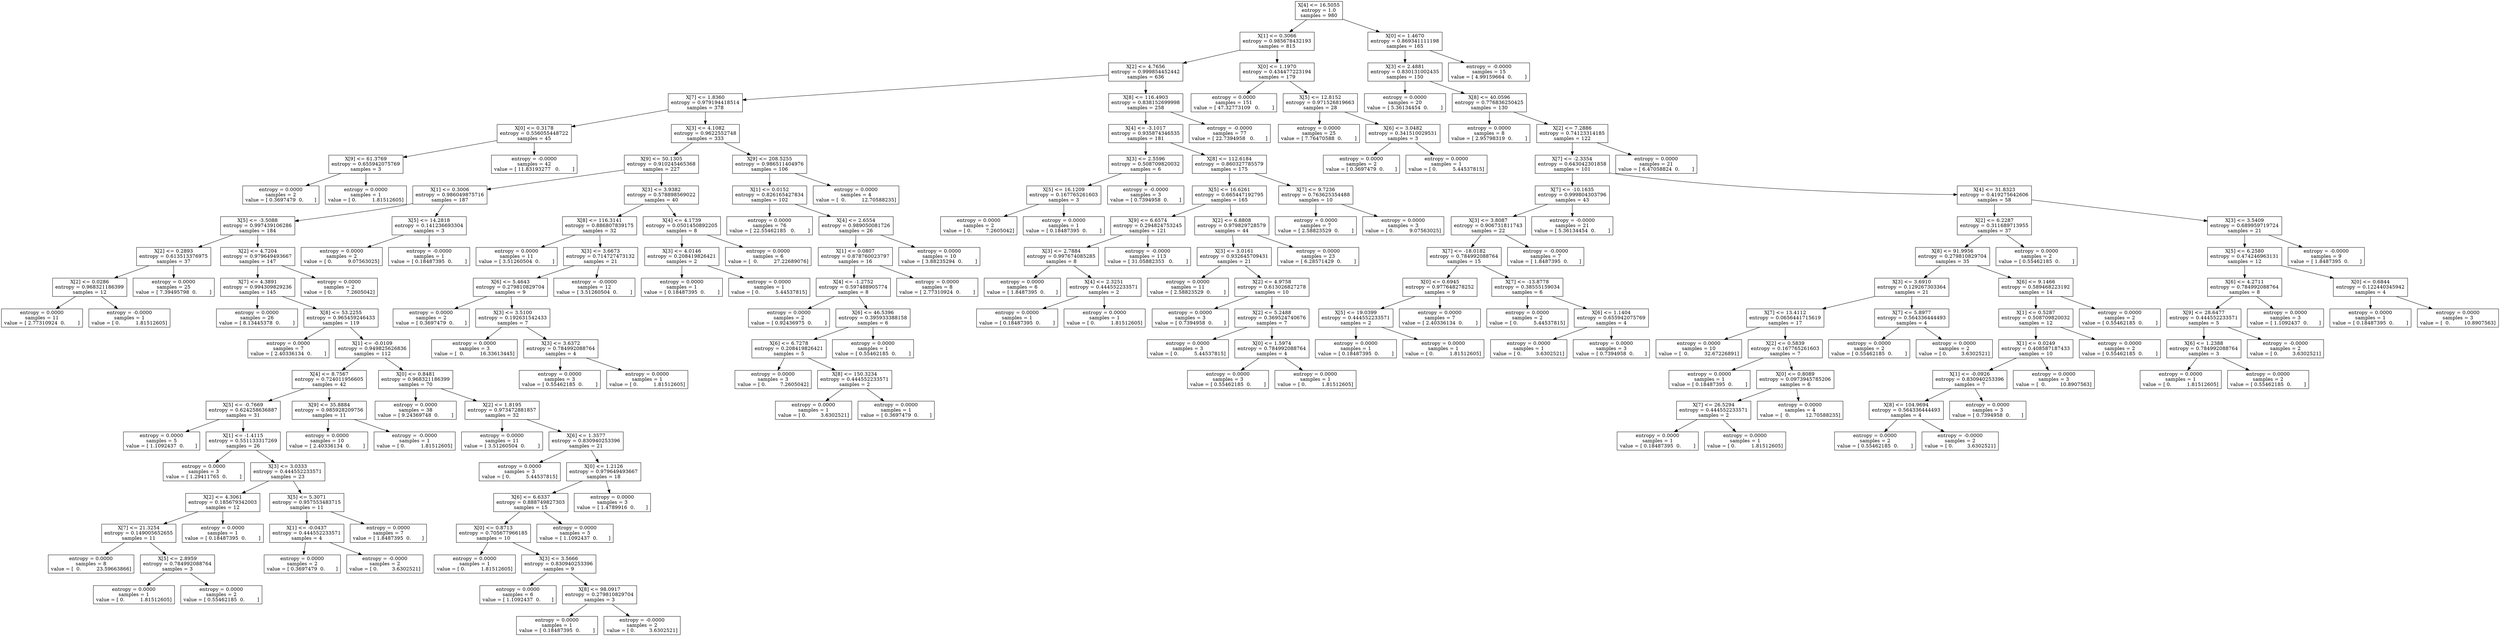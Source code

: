 digraph Tree {
0 [label="X[4] <= 16.5055\nentropy = 1.0\nsamples = 980", shape="box"] ;
1 [label="X[1] <= 0.3066\nentropy = 0.985678432193\nsamples = 815", shape="box"] ;
0 -> 1 ;
2 [label="X[2] <= 4.7656\nentropy = 0.999854452442\nsamples = 636", shape="box"] ;
1 -> 2 ;
3 [label="X[7] <= 1.8360\nentropy = 0.979194418514\nsamples = 378", shape="box"] ;
2 -> 3 ;
4 [label="X[0] <= 0.3178\nentropy = 0.556055448722\nsamples = 45", shape="box"] ;
3 -> 4 ;
5 [label="X[9] <= 61.3769\nentropy = 0.655942075769\nsamples = 3", shape="box"] ;
4 -> 5 ;
6 [label="entropy = 0.0000\nsamples = 2\nvalue = [ 0.3697479  0.       ]", shape="box"] ;
5 -> 6 ;
7 [label="entropy = 0.0000\nsamples = 1\nvalue = [ 0.          1.81512605]", shape="box"] ;
5 -> 7 ;
8 [label="entropy = -0.0000\nsamples = 42\nvalue = [ 11.83193277   0.        ]", shape="box"] ;
4 -> 8 ;
9 [label="X[3] <= 4.1082\nentropy = 0.9622552748\nsamples = 333", shape="box"] ;
3 -> 9 ;
10 [label="X[9] <= 50.1305\nentropy = 0.910245465368\nsamples = 227", shape="box"] ;
9 -> 10 ;
11 [label="X[1] <= 0.3006\nentropy = 0.986049875716\nsamples = 187", shape="box"] ;
10 -> 11 ;
12 [label="X[5] <= -3.5088\nentropy = 0.997439106286\nsamples = 184", shape="box"] ;
11 -> 12 ;
13 [label="X[2] <= 0.2893\nentropy = 0.613513376975\nsamples = 37", shape="box"] ;
12 -> 13 ;
14 [label="X[2] <= 0.0286\nentropy = 0.968321186399\nsamples = 12", shape="box"] ;
13 -> 14 ;
15 [label="entropy = 0.0000\nsamples = 11\nvalue = [ 2.77310924  0.        ]", shape="box"] ;
14 -> 15 ;
16 [label="entropy = -0.0000\nsamples = 1\nvalue = [ 0.          1.81512605]", shape="box"] ;
14 -> 16 ;
17 [label="entropy = 0.0000\nsamples = 25\nvalue = [ 7.39495798  0.        ]", shape="box"] ;
13 -> 17 ;
18 [label="X[2] <= 4.7204\nentropy = 0.979649493667\nsamples = 147", shape="box"] ;
12 -> 18 ;
19 [label="X[7] <= 4.3891\nentropy = 0.994309829236\nsamples = 145", shape="box"] ;
18 -> 19 ;
20 [label="entropy = 0.0000\nsamples = 26\nvalue = [ 8.13445378  0.        ]", shape="box"] ;
19 -> 20 ;
21 [label="X[8] <= 53.2255\nentropy = 0.965459246433\nsamples = 119", shape="box"] ;
19 -> 21 ;
22 [label="entropy = 0.0000\nsamples = 7\nvalue = [ 2.40336134  0.        ]", shape="box"] ;
21 -> 22 ;
23 [label="X[1] <= -0.0109\nentropy = 0.949825626836\nsamples = 112", shape="box"] ;
21 -> 23 ;
24 [label="X[4] <= 8.7567\nentropy = 0.724011956605\nsamples = 42", shape="box"] ;
23 -> 24 ;
25 [label="X[5] <= -0.7669\nentropy = 0.624258636887\nsamples = 31", shape="box"] ;
24 -> 25 ;
26 [label="entropy = 0.0000\nsamples = 5\nvalue = [ 1.1092437  0.       ]", shape="box"] ;
25 -> 26 ;
27 [label="X[1] <= -1.4115\nentropy = 0.551133317269\nsamples = 26", shape="box"] ;
25 -> 27 ;
28 [label="entropy = 0.0000\nsamples = 3\nvalue = [ 1.29411765  0.        ]", shape="box"] ;
27 -> 28 ;
29 [label="X[3] <= 3.0333\nentropy = 0.444552233571\nsamples = 23", shape="box"] ;
27 -> 29 ;
30 [label="X[2] <= 4.3061\nentropy = 0.185679342003\nsamples = 12", shape="box"] ;
29 -> 30 ;
31 [label="X[7] <= 21.3254\nentropy = 0.149005652655\nsamples = 11", shape="box"] ;
30 -> 31 ;
32 [label="entropy = 0.0000\nsamples = 8\nvalue = [  0.          23.59663866]", shape="box"] ;
31 -> 32 ;
33 [label="X[5] <= 2.8959\nentropy = 0.784992088764\nsamples = 3", shape="box"] ;
31 -> 33 ;
34 [label="entropy = 0.0000\nsamples = 1\nvalue = [ 0.          1.81512605]", shape="box"] ;
33 -> 34 ;
35 [label="entropy = 0.0000\nsamples = 2\nvalue = [ 0.55462185  0.        ]", shape="box"] ;
33 -> 35 ;
36 [label="entropy = 0.0000\nsamples = 1\nvalue = [ 0.18487395  0.        ]", shape="box"] ;
30 -> 36 ;
37 [label="X[5] <= 5.3071\nentropy = 0.957553483715\nsamples = 11", shape="box"] ;
29 -> 37 ;
38 [label="X[1] <= -0.0437\nentropy = 0.444552233571\nsamples = 4", shape="box"] ;
37 -> 38 ;
39 [label="entropy = 0.0000\nsamples = 2\nvalue = [ 0.3697479  0.       ]", shape="box"] ;
38 -> 39 ;
40 [label="entropy = -0.0000\nsamples = 2\nvalue = [ 0.         3.6302521]", shape="box"] ;
38 -> 40 ;
41 [label="entropy = 0.0000\nsamples = 7\nvalue = [ 1.8487395  0.       ]", shape="box"] ;
37 -> 41 ;
42 [label="X[9] <= 35.8884\nentropy = 0.985928209756\nsamples = 11", shape="box"] ;
24 -> 42 ;
43 [label="entropy = 0.0000\nsamples = 10\nvalue = [ 2.40336134  0.        ]", shape="box"] ;
42 -> 43 ;
44 [label="entropy = -0.0000\nsamples = 1\nvalue = [ 0.          1.81512605]", shape="box"] ;
42 -> 44 ;
45 [label="X[0] <= 0.8481\nentropy = 0.968321186399\nsamples = 70", shape="box"] ;
23 -> 45 ;
46 [label="entropy = 0.0000\nsamples = 38\nvalue = [ 9.24369748  0.        ]", shape="box"] ;
45 -> 46 ;
47 [label="X[2] <= 1.8195\nentropy = 0.973472881857\nsamples = 32", shape="box"] ;
45 -> 47 ;
48 [label="entropy = 0.0000\nsamples = 11\nvalue = [ 3.51260504  0.        ]", shape="box"] ;
47 -> 48 ;
49 [label="X[6] <= 1.3577\nentropy = 0.830940253396\nsamples = 21", shape="box"] ;
47 -> 49 ;
50 [label="entropy = 0.0000\nsamples = 3\nvalue = [ 0.          5.44537815]", shape="box"] ;
49 -> 50 ;
51 [label="X[0] <= 1.2126\nentropy = 0.979649493667\nsamples = 18", shape="box"] ;
49 -> 51 ;
52 [label="X[6] <= 6.6337\nentropy = 0.888749827303\nsamples = 15", shape="box"] ;
51 -> 52 ;
53 [label="X[0] <= 0.8713\nentropy = 0.705677966185\nsamples = 10", shape="box"] ;
52 -> 53 ;
54 [label="entropy = 0.0000\nsamples = 1\nvalue = [ 0.          1.81512605]", shape="box"] ;
53 -> 54 ;
55 [label="X[3] <= 3.5666\nentropy = 0.830940253396\nsamples = 9", shape="box"] ;
53 -> 55 ;
56 [label="entropy = 0.0000\nsamples = 6\nvalue = [ 1.1092437  0.       ]", shape="box"] ;
55 -> 56 ;
57 [label="X[8] <= 98.0917\nentropy = 0.279810829704\nsamples = 3", shape="box"] ;
55 -> 57 ;
58 [label="entropy = 0.0000\nsamples = 1\nvalue = [ 0.18487395  0.        ]", shape="box"] ;
57 -> 58 ;
59 [label="entropy = -0.0000\nsamples = 2\nvalue = [ 0.         3.6302521]", shape="box"] ;
57 -> 59 ;
60 [label="entropy = 0.0000\nsamples = 5\nvalue = [ 1.1092437  0.       ]", shape="box"] ;
52 -> 60 ;
61 [label="entropy = 0.0000\nsamples = 3\nvalue = [ 1.4789916  0.       ]", shape="box"] ;
51 -> 61 ;
62 [label="entropy = 0.0000\nsamples = 2\nvalue = [ 0.         7.2605042]", shape="box"] ;
18 -> 62 ;
63 [label="X[5] <= 14.2818\nentropy = 0.141236693304\nsamples = 3", shape="box"] ;
11 -> 63 ;
64 [label="entropy = 0.0000\nsamples = 2\nvalue = [ 0.          9.07563025]", shape="box"] ;
63 -> 64 ;
65 [label="entropy = -0.0000\nsamples = 1\nvalue = [ 0.18487395  0.        ]", shape="box"] ;
63 -> 65 ;
66 [label="X[3] <= 3.9382\nentropy = 0.578898569022\nsamples = 40", shape="box"] ;
10 -> 66 ;
67 [label="X[8] <= 116.3141\nentropy = 0.886807839175\nsamples = 32", shape="box"] ;
66 -> 67 ;
68 [label="entropy = 0.0000\nsamples = 11\nvalue = [ 3.51260504  0.        ]", shape="box"] ;
67 -> 68 ;
69 [label="X[3] <= 3.6673\nentropy = 0.714727473132\nsamples = 21", shape="box"] ;
67 -> 69 ;
70 [label="X[6] <= 5.4643\nentropy = 0.279810829704\nsamples = 9", shape="box"] ;
69 -> 70 ;
71 [label="entropy = 0.0000\nsamples = 2\nvalue = [ 0.3697479  0.       ]", shape="box"] ;
70 -> 71 ;
72 [label="X[3] <= 3.5100\nentropy = 0.192631542433\nsamples = 7", shape="box"] ;
70 -> 72 ;
73 [label="entropy = 0.0000\nsamples = 3\nvalue = [  0.          16.33613445]", shape="box"] ;
72 -> 73 ;
74 [label="X[3] <= 3.6372\nentropy = 0.784992088764\nsamples = 4", shape="box"] ;
72 -> 74 ;
75 [label="entropy = 0.0000\nsamples = 3\nvalue = [ 0.55462185  0.        ]", shape="box"] ;
74 -> 75 ;
76 [label="entropy = 0.0000\nsamples = 1\nvalue = [ 0.          1.81512605]", shape="box"] ;
74 -> 76 ;
77 [label="entropy = -0.0000\nsamples = 12\nvalue = [ 3.51260504  0.        ]", shape="box"] ;
69 -> 77 ;
78 [label="X[4] <= 4.1739\nentropy = 0.0501450892205\nsamples = 8", shape="box"] ;
66 -> 78 ;
79 [label="X[3] <= 4.0146\nentropy = 0.208419826421\nsamples = 2", shape="box"] ;
78 -> 79 ;
80 [label="entropy = 0.0000\nsamples = 1\nvalue = [ 0.18487395  0.        ]", shape="box"] ;
79 -> 80 ;
81 [label="entropy = 0.0000\nsamples = 1\nvalue = [ 0.          5.44537815]", shape="box"] ;
79 -> 81 ;
82 [label="entropy = 0.0000\nsamples = 6\nvalue = [  0.          27.22689076]", shape="box"] ;
78 -> 82 ;
83 [label="X[9] <= 208.5255\nentropy = 0.986511404976\nsamples = 106", shape="box"] ;
9 -> 83 ;
84 [label="X[1] <= 0.0152\nentropy = 0.826165427834\nsamples = 102", shape="box"] ;
83 -> 84 ;
85 [label="entropy = 0.0000\nsamples = 76\nvalue = [ 22.55462185   0.        ]", shape="box"] ;
84 -> 85 ;
86 [label="X[4] <= 2.6554\nentropy = 0.989050081726\nsamples = 26", shape="box"] ;
84 -> 86 ;
87 [label="X[1] <= 0.0807\nentropy = 0.878760023797\nsamples = 16", shape="box"] ;
86 -> 87 ;
88 [label="X[4] <= -1.2752\nentropy = 0.597488905774\nsamples = 8", shape="box"] ;
87 -> 88 ;
89 [label="entropy = 0.0000\nsamples = 2\nvalue = [ 0.92436975  0.        ]", shape="box"] ;
88 -> 89 ;
90 [label="X[6] <= 46.5396\nentropy = 0.395933388158\nsamples = 6", shape="box"] ;
88 -> 90 ;
91 [label="X[6] <= 6.7278\nentropy = 0.208419826421\nsamples = 5", shape="box"] ;
90 -> 91 ;
92 [label="entropy = 0.0000\nsamples = 3\nvalue = [ 0.         7.2605042]", shape="box"] ;
91 -> 92 ;
93 [label="X[8] <= 150.3234\nentropy = 0.444552233571\nsamples = 2", shape="box"] ;
91 -> 93 ;
94 [label="entropy = 0.0000\nsamples = 1\nvalue = [ 0.         3.6302521]", shape="box"] ;
93 -> 94 ;
95 [label="entropy = 0.0000\nsamples = 1\nvalue = [ 0.3697479  0.       ]", shape="box"] ;
93 -> 95 ;
96 [label="entropy = 0.0000\nsamples = 1\nvalue = [ 0.55462185  0.        ]", shape="box"] ;
90 -> 96 ;
97 [label="entropy = 0.0000\nsamples = 8\nvalue = [ 2.77310924  0.        ]", shape="box"] ;
87 -> 97 ;
98 [label="entropy = 0.0000\nsamples = 10\nvalue = [ 3.88235294  0.        ]", shape="box"] ;
86 -> 98 ;
99 [label="entropy = 0.0000\nsamples = 4\nvalue = [  0.          12.70588235]", shape="box"] ;
83 -> 99 ;
100 [label="X[8] <= 116.4903\nentropy = 0.838152699998\nsamples = 258", shape="box"] ;
2 -> 100 ;
101 [label="X[4] <= -3.1017\nentropy = 0.935874346535\nsamples = 181", shape="box"] ;
100 -> 101 ;
102 [label="X[3] <= 2.5596\nentropy = 0.508709820032\nsamples = 6", shape="box"] ;
101 -> 102 ;
103 [label="X[5] <= 16.1209\nentropy = 0.167765261603\nsamples = 3", shape="box"] ;
102 -> 103 ;
104 [label="entropy = 0.0000\nsamples = 2\nvalue = [ 0.         7.2605042]", shape="box"] ;
103 -> 104 ;
105 [label="entropy = 0.0000\nsamples = 1\nvalue = [ 0.18487395  0.        ]", shape="box"] ;
103 -> 105 ;
106 [label="entropy = -0.0000\nsamples = 3\nvalue = [ 0.7394958  0.       ]", shape="box"] ;
102 -> 106 ;
107 [label="X[8] <= 112.6184\nentropy = 0.860327785579\nsamples = 175", shape="box"] ;
101 -> 107 ;
108 [label="X[5] <= 16.6261\nentropy = 0.665447192795\nsamples = 165", shape="box"] ;
107 -> 108 ;
109 [label="X[9] <= 6.6574\nentropy = 0.294824753245\nsamples = 121", shape="box"] ;
108 -> 109 ;
110 [label="X[3] <= 2.7884\nentropy = 0.997674085285\nsamples = 8", shape="box"] ;
109 -> 110 ;
111 [label="entropy = 0.0000\nsamples = 6\nvalue = [ 1.8487395  0.       ]", shape="box"] ;
110 -> 111 ;
112 [label="X[4] <= 2.3251\nentropy = 0.444552233571\nsamples = 2", shape="box"] ;
110 -> 112 ;
113 [label="entropy = 0.0000\nsamples = 1\nvalue = [ 0.18487395  0.        ]", shape="box"] ;
112 -> 113 ;
114 [label="entropy = 0.0000\nsamples = 1\nvalue = [ 0.          1.81512605]", shape="box"] ;
112 -> 114 ;
115 [label="entropy = -0.0000\nsamples = 113\nvalue = [ 31.05882353   0.        ]", shape="box"] ;
109 -> 115 ;
116 [label="X[2] <= 6.8808\nentropy = 0.979829728579\nsamples = 44", shape="box"] ;
108 -> 116 ;
117 [label="X[3] <= 3.0161\nentropy = 0.932645709431\nsamples = 21", shape="box"] ;
116 -> 117 ;
118 [label="entropy = 0.0000\nsamples = 11\nvalue = [ 2.58823529  0.        ]", shape="box"] ;
117 -> 118 ;
119 [label="X[2] <= 4.9758\nentropy = 0.613026827278\nsamples = 10", shape="box"] ;
117 -> 119 ;
120 [label="entropy = 0.0000\nsamples = 3\nvalue = [ 0.7394958  0.       ]", shape="box"] ;
119 -> 120 ;
121 [label="X[2] <= 5.2488\nentropy = 0.369524740676\nsamples = 7", shape="box"] ;
119 -> 121 ;
122 [label="entropy = 0.0000\nsamples = 3\nvalue = [ 0.          5.44537815]", shape="box"] ;
121 -> 122 ;
123 [label="X[0] <= 1.5974\nentropy = 0.784992088764\nsamples = 4", shape="box"] ;
121 -> 123 ;
124 [label="entropy = 0.0000\nsamples = 3\nvalue = [ 0.55462185  0.        ]", shape="box"] ;
123 -> 124 ;
125 [label="entropy = 0.0000\nsamples = 1\nvalue = [ 0.          1.81512605]", shape="box"] ;
123 -> 125 ;
126 [label="entropy = 0.0000\nsamples = 23\nvalue = [ 6.28571429  0.        ]", shape="box"] ;
116 -> 126 ;
127 [label="X[7] <= 9.7236\nentropy = 0.763625354488\nsamples = 10", shape="box"] ;
107 -> 127 ;
128 [label="entropy = 0.0000\nsamples = 7\nvalue = [ 2.58823529  0.        ]", shape="box"] ;
127 -> 128 ;
129 [label="entropy = 0.0000\nsamples = 3\nvalue = [ 0.          9.07563025]", shape="box"] ;
127 -> 129 ;
130 [label="entropy = -0.0000\nsamples = 77\nvalue = [ 22.7394958   0.       ]", shape="box"] ;
100 -> 130 ;
131 [label="X[0] <= 1.1970\nentropy = 0.434477223194\nsamples = 179", shape="box"] ;
1 -> 131 ;
132 [label="entropy = 0.0000\nsamples = 151\nvalue = [ 47.32773109   0.        ]", shape="box"] ;
131 -> 132 ;
133 [label="X[5] <= 12.8152\nentropy = 0.971526819663\nsamples = 28", shape="box"] ;
131 -> 133 ;
134 [label="entropy = 0.0000\nsamples = 25\nvalue = [ 7.76470588  0.        ]", shape="box"] ;
133 -> 134 ;
135 [label="X[6] <= 3.0482\nentropy = 0.341510029531\nsamples = 3", shape="box"] ;
133 -> 135 ;
136 [label="entropy = 0.0000\nsamples = 2\nvalue = [ 0.3697479  0.       ]", shape="box"] ;
135 -> 136 ;
137 [label="entropy = 0.0000\nsamples = 1\nvalue = [ 0.          5.44537815]", shape="box"] ;
135 -> 137 ;
138 [label="X[0] <= 1.4670\nentropy = 0.869341111198\nsamples = 165", shape="box"] ;
0 -> 138 ;
139 [label="X[3] <= 2.4881\nentropy = 0.830131002435\nsamples = 150", shape="box"] ;
138 -> 139 ;
140 [label="entropy = 0.0000\nsamples = 20\nvalue = [ 5.36134454  0.        ]", shape="box"] ;
139 -> 140 ;
141 [label="X[8] <= 40.0596\nentropy = 0.776836250425\nsamples = 130", shape="box"] ;
139 -> 141 ;
142 [label="entropy = 0.0000\nsamples = 8\nvalue = [ 2.95798319  0.        ]", shape="box"] ;
141 -> 142 ;
143 [label="X[2] <= 7.2886\nentropy = 0.74123314185\nsamples = 122", shape="box"] ;
141 -> 143 ;
144 [label="X[7] <= -2.3354\nentropy = 0.643042301858\nsamples = 101", shape="box"] ;
143 -> 144 ;
145 [label="X[7] <= -10.1635\nentropy = 0.999804303796\nsamples = 43", shape="box"] ;
144 -> 145 ;
146 [label="X[3] <= 3.8087\nentropy = 0.906731811743\nsamples = 22", shape="box"] ;
145 -> 146 ;
147 [label="X[7] <= -18.0182\nentropy = 0.784992088764\nsamples = 15", shape="box"] ;
146 -> 147 ;
148 [label="X[0] <= 0.6945\nentropy = 0.977648278252\nsamples = 9", shape="box"] ;
147 -> 148 ;
149 [label="X[5] <= 19.0399\nentropy = 0.444552233571\nsamples = 2", shape="box"] ;
148 -> 149 ;
150 [label="entropy = 0.0000\nsamples = 1\nvalue = [ 0.18487395  0.        ]", shape="box"] ;
149 -> 150 ;
151 [label="entropy = 0.0000\nsamples = 1\nvalue = [ 0.          1.81512605]", shape="box"] ;
149 -> 151 ;
152 [label="entropy = 0.0000\nsamples = 7\nvalue = [ 2.40336134  0.        ]", shape="box"] ;
148 -> 152 ;
153 [label="X[7] <= -13.8778\nentropy = 0.38555159034\nsamples = 6", shape="box"] ;
147 -> 153 ;
154 [label="entropy = 0.0000\nsamples = 2\nvalue = [ 0.          5.44537815]", shape="box"] ;
153 -> 154 ;
155 [label="X[6] <= 1.1404\nentropy = 0.655942075769\nsamples = 4", shape="box"] ;
153 -> 155 ;
156 [label="entropy = 0.0000\nsamples = 1\nvalue = [ 0.         3.6302521]", shape="box"] ;
155 -> 156 ;
157 [label="entropy = 0.0000\nsamples = 3\nvalue = [ 0.7394958  0.       ]", shape="box"] ;
155 -> 157 ;
158 [label="entropy = -0.0000\nsamples = 7\nvalue = [ 1.8487395  0.       ]", shape="box"] ;
146 -> 158 ;
159 [label="entropy = -0.0000\nsamples = 21\nvalue = [ 5.36134454  0.        ]", shape="box"] ;
145 -> 159 ;
160 [label="X[4] <= 31.8323\nentropy = 0.419275642606\nsamples = 58", shape="box"] ;
144 -> 160 ;
161 [label="X[2] <= 6.2287\nentropy = 0.311689713955\nsamples = 37", shape="box"] ;
160 -> 161 ;
162 [label="X[8] <= 91.9956\nentropy = 0.279810829704\nsamples = 35", shape="box"] ;
161 -> 162 ;
163 [label="X[3] <= 3.6910\nentropy = 0.129267303364\nsamples = 21", shape="box"] ;
162 -> 163 ;
164 [label="X[7] <= 13.4112\nentropy = 0.0656441715619\nsamples = 17", shape="box"] ;
163 -> 164 ;
165 [label="entropy = 0.0000\nsamples = 10\nvalue = [  0.          32.67226891]", shape="box"] ;
164 -> 165 ;
166 [label="X[2] <= 0.5839\nentropy = 0.167765261603\nsamples = 7", shape="box"] ;
164 -> 166 ;
167 [label="entropy = 0.0000\nsamples = 1\nvalue = [ 0.18487395  0.        ]", shape="box"] ;
166 -> 167 ;
168 [label="X[0] <= 0.8089\nentropy = 0.0973945785206\nsamples = 6", shape="box"] ;
166 -> 168 ;
169 [label="X[7] <= 26.5294\nentropy = 0.444552233571\nsamples = 2", shape="box"] ;
168 -> 169 ;
170 [label="entropy = 0.0000\nsamples = 1\nvalue = [ 0.18487395  0.        ]", shape="box"] ;
169 -> 170 ;
171 [label="entropy = 0.0000\nsamples = 1\nvalue = [ 0.          1.81512605]", shape="box"] ;
169 -> 171 ;
172 [label="entropy = 0.0000\nsamples = 4\nvalue = [  0.          12.70588235]", shape="box"] ;
168 -> 172 ;
173 [label="X[7] <= 5.8977\nentropy = 0.564336444493\nsamples = 4", shape="box"] ;
163 -> 173 ;
174 [label="entropy = 0.0000\nsamples = 2\nvalue = [ 0.55462185  0.        ]", shape="box"] ;
173 -> 174 ;
175 [label="entropy = 0.0000\nsamples = 2\nvalue = [ 0.         3.6302521]", shape="box"] ;
173 -> 175 ;
176 [label="X[6] <= 9.1466\nentropy = 0.589468223192\nsamples = 14", shape="box"] ;
162 -> 176 ;
177 [label="X[1] <= 0.5287\nentropy = 0.508709820032\nsamples = 12", shape="box"] ;
176 -> 177 ;
178 [label="X[1] <= 0.0249\nentropy = 0.408587187433\nsamples = 10", shape="box"] ;
177 -> 178 ;
179 [label="X[1] <= -0.0926\nentropy = 0.830940253396\nsamples = 7", shape="box"] ;
178 -> 179 ;
180 [label="X[8] <= 104.9694\nentropy = 0.564336444493\nsamples = 4", shape="box"] ;
179 -> 180 ;
181 [label="entropy = 0.0000\nsamples = 2\nvalue = [ 0.55462185  0.        ]", shape="box"] ;
180 -> 181 ;
182 [label="entropy = -0.0000\nsamples = 2\nvalue = [ 0.         3.6302521]", shape="box"] ;
180 -> 182 ;
183 [label="entropy = 0.0000\nsamples = 3\nvalue = [ 0.7394958  0.       ]", shape="box"] ;
179 -> 183 ;
184 [label="entropy = 0.0000\nsamples = 3\nvalue = [  0.         10.8907563]", shape="box"] ;
178 -> 184 ;
185 [label="entropy = 0.0000\nsamples = 2\nvalue = [ 0.55462185  0.        ]", shape="box"] ;
177 -> 185 ;
186 [label="entropy = 0.0000\nsamples = 2\nvalue = [ 0.55462185  0.        ]", shape="box"] ;
176 -> 186 ;
187 [label="entropy = 0.0000\nsamples = 2\nvalue = [ 0.55462185  0.        ]", shape="box"] ;
161 -> 187 ;
188 [label="X[3] <= 3.5409\nentropy = 0.689959719724\nsamples = 21", shape="box"] ;
160 -> 188 ;
189 [label="X[5] <= 6.2580\nentropy = 0.474246963131\nsamples = 12", shape="box"] ;
188 -> 189 ;
190 [label="X[6] <= 4.2711\nentropy = 0.784992088764\nsamples = 8", shape="box"] ;
189 -> 190 ;
191 [label="X[9] <= 28.6477\nentropy = 0.444552233571\nsamples = 5", shape="box"] ;
190 -> 191 ;
192 [label="X[6] <= 1.2388\nentropy = 0.784992088764\nsamples = 3", shape="box"] ;
191 -> 192 ;
193 [label="entropy = 0.0000\nsamples = 1\nvalue = [ 0.          1.81512605]", shape="box"] ;
192 -> 193 ;
194 [label="entropy = 0.0000\nsamples = 2\nvalue = [ 0.55462185  0.        ]", shape="box"] ;
192 -> 194 ;
195 [label="entropy = -0.0000\nsamples = 2\nvalue = [ 0.         3.6302521]", shape="box"] ;
191 -> 195 ;
196 [label="entropy = 0.0000\nsamples = 3\nvalue = [ 1.1092437  0.       ]", shape="box"] ;
190 -> 196 ;
197 [label="X[0] <= 0.6844\nentropy = 0.122440345942\nsamples = 4", shape="box"] ;
189 -> 197 ;
198 [label="entropy = 0.0000\nsamples = 1\nvalue = [ 0.18487395  0.        ]", shape="box"] ;
197 -> 198 ;
199 [label="entropy = 0.0000\nsamples = 3\nvalue = [  0.         10.8907563]", shape="box"] ;
197 -> 199 ;
200 [label="entropy = -0.0000\nsamples = 9\nvalue = [ 1.8487395  0.       ]", shape="box"] ;
188 -> 200 ;
201 [label="entropy = 0.0000\nsamples = 21\nvalue = [ 6.47058824  0.        ]", shape="box"] ;
143 -> 201 ;
202 [label="entropy = -0.0000\nsamples = 15\nvalue = [ 4.99159664  0.        ]", shape="box"] ;
138 -> 202 ;
}